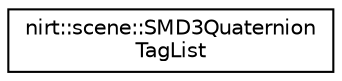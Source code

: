 digraph "Graphical Class Hierarchy"
{
 // LATEX_PDF_SIZE
  edge [fontname="Helvetica",fontsize="10",labelfontname="Helvetica",labelfontsize="10"];
  node [fontname="Helvetica",fontsize="10",shape=record];
  rankdir="LR";
  Node0 [label="nirt::scene::SMD3Quaternion\lTagList",height=0.2,width=0.4,color="black", fillcolor="white", style="filled",URL="$structnirt_1_1scene_1_1SMD3QuaternionTagList.html",tooltip="holds a associative list of named quaternions"];
}
